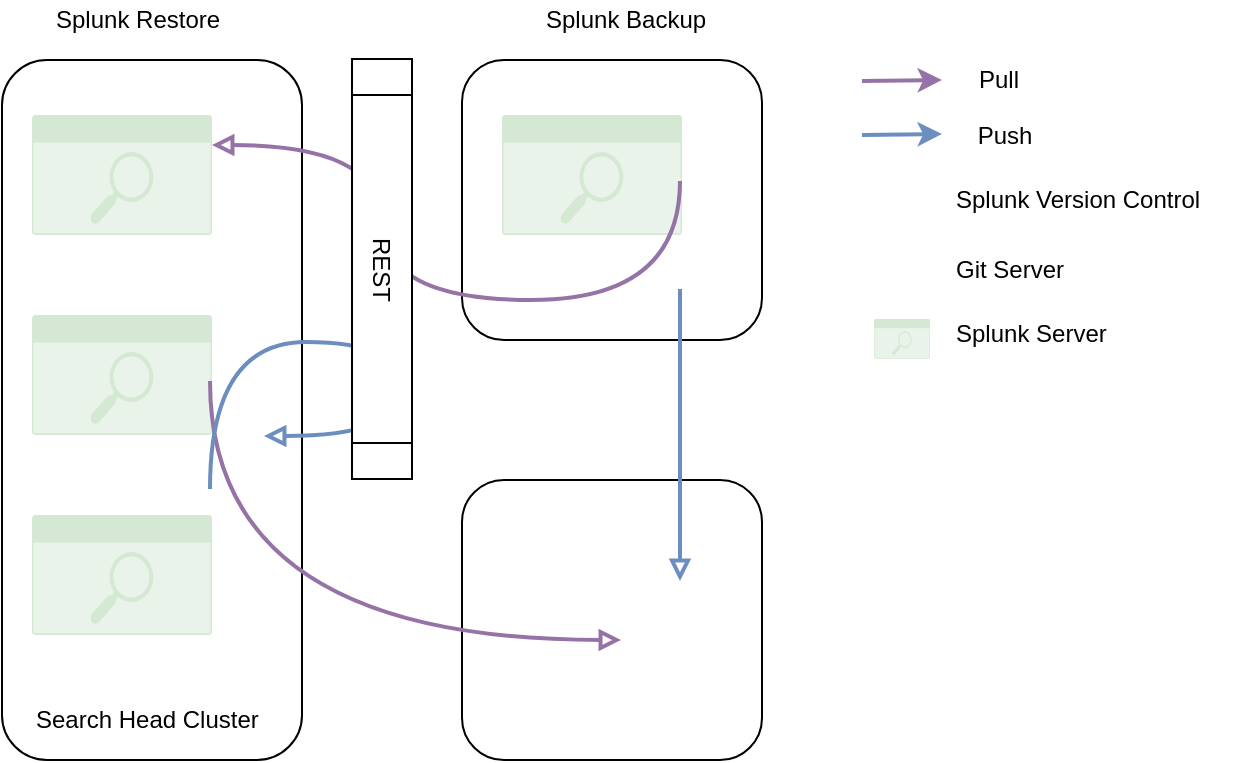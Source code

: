 <mxfile pages="5" version="11.2.5" type="github"><diagram id="9pFWiy7JgkgwOzjRokMf" name="Cluster Concept 1"><mxGraphModel dx="1325" dy="668" grid="1" gridSize="10" guides="1" tooltips="1" connect="1" arrows="1" fold="1" page="1" pageScale="1" pageWidth="827" pageHeight="1169" math="0" shadow="0"><root><mxCell id="0"/><mxCell id="1" parent="0"/><mxCell id="EfUFWfuD2lCYUTkxHzRz-34" value="" style="rounded=1;whiteSpace=wrap;html=1;" vertex="1" parent="1"><mxGeometry x="300" y="70" width="150" height="140" as="geometry"/></mxCell><mxCell id="EfUFWfuD2lCYUTkxHzRz-12" value="" style="rounded=1;whiteSpace=wrap;html=1;" vertex="1" parent="1"><mxGeometry x="70" y="70" width="150" height="350" as="geometry"/></mxCell><mxCell id="EfUFWfuD2lCYUTkxHzRz-30" value="Search Head Cluster" style="text;html=1;resizable=0;points=[];autosize=1;align=left;verticalAlign=top;spacingTop=-4;" vertex="1" parent="1"><mxGeometry x="85" y="389.5" width="130" height="20" as="geometry"/></mxCell><mxCell id="EfUFWfuD2lCYUTkxHzRz-32" value="" style="html=1;strokeColor=none;fillColor=#d5e8d4;labelPosition=center;verticalLabelPosition=middle;verticalAlign=top;align=center;fontSize=12;outlineConnect=0;spacingTop=-6;shape=mxgraph.sitemap.search;" vertex="1" parent="1"><mxGeometry x="320" y="97.5" width="90" height="60" as="geometry"/></mxCell><mxCell id="EfUFWfuD2lCYUTkxHzRz-35" value="" style="rounded=1;whiteSpace=wrap;html=1;" vertex="1" parent="1"><mxGeometry x="300" y="280" width="150" height="140" as="geometry"/></mxCell><mxCell id="EfUFWfuD2lCYUTkxHzRz-52" style="edgeStyle=orthogonalEdgeStyle;curved=1;rounded=0;orthogonalLoop=1;jettySize=auto;html=1;exitX=0.5;exitY=1;exitDx=0;exitDy=0;entryX=0.5;entryY=0;entryDx=0;entryDy=0;startArrow=none;startFill=0;endArrow=block;endFill=0;strokeColor=#6c8ebf;strokeWidth=2;fillColor=#dae8fc;" edge="1" parent="1" source="EfUFWfuD2lCYUTkxHzRz-40" target="EfUFWfuD2lCYUTkxHzRz-47"><mxGeometry relative="1" as="geometry"/></mxCell><mxCell id="EfUFWfuD2lCYUTkxHzRz-51" style="edgeStyle=orthogonalEdgeStyle;curved=1;rounded=0;orthogonalLoop=1;jettySize=auto;html=1;exitX=1;exitY=0.25;exitDx=0;exitDy=0;exitPerimeter=0;strokeWidth=2;endArrow=none;endFill=0;startArrow=block;startFill=0;entryX=0.5;entryY=0;entryDx=0;entryDy=0;strokeColor=#9673a6;fillColor=#e1d5e7;" edge="1" parent="1" source="EfUFWfuD2lCYUTkxHzRz-41" target="EfUFWfuD2lCYUTkxHzRz-40"><mxGeometry relative="1" as="geometry"><mxPoint x="396" y="185" as="targetPoint"/><Array as="points"><mxPoint x="260" y="113"/><mxPoint x="260" y="190"/><mxPoint x="409" y="190"/></Array></mxGeometry></mxCell><mxCell id="EfUFWfuD2lCYUTkxHzRz-41" value="" style="html=1;strokeColor=none;fillColor=#d5e8d4;labelPosition=center;verticalLabelPosition=middle;verticalAlign=top;align=center;fontSize=12;outlineConnect=0;spacingTop=-6;shape=mxgraph.sitemap.search;" vertex="1" parent="1"><mxGeometry x="85" y="97.5" width="90" height="60" as="geometry"/></mxCell><mxCell id="EfUFWfuD2lCYUTkxHzRz-42" value="" style="shape=image;html=1;verticalAlign=top;verticalLabelPosition=bottom;labelBackgroundColor=#ffffff;imageAspect=0;aspect=fixed;image=https://cdn3.iconfinder.com/data/icons/social-media-2169/24/social_media_social_media_logo_git-128.png;fillColor=#FF9933;gradientColor=none;" vertex="1" parent="1"><mxGeometry x="147" y="130.5" width="54" height="54" as="geometry"/></mxCell><mxCell id="EfUFWfuD2lCYUTkxHzRz-43" value="" style="html=1;strokeColor=none;fillColor=#d5e8d4;labelPosition=center;verticalLabelPosition=middle;verticalAlign=top;align=center;fontSize=12;outlineConnect=0;spacingTop=-6;shape=mxgraph.sitemap.search;" vertex="1" parent="1"><mxGeometry x="85" y="197.5" width="90" height="60" as="geometry"/></mxCell><mxCell id="EfUFWfuD2lCYUTkxHzRz-56" style="edgeStyle=orthogonalEdgeStyle;curved=1;rounded=0;orthogonalLoop=1;jettySize=auto;html=1;exitX=0.5;exitY=0;exitDx=0;exitDy=0;entryX=0;entryY=0.5;entryDx=0;entryDy=0;startArrow=none;startFill=0;endArrow=block;endFill=0;strokeColor=#9673a6;strokeWidth=2;fillColor=#e1d5e7;" edge="1" parent="1" source="EfUFWfuD2lCYUTkxHzRz-44" target="EfUFWfuD2lCYUTkxHzRz-47"><mxGeometry relative="1" as="geometry"><Array as="points"><mxPoint x="174" y="360"/></Array></mxGeometry></mxCell><mxCell id="EfUFWfuD2lCYUTkxHzRz-45" value="" style="html=1;strokeColor=none;fillColor=#d5e8d4;labelPosition=center;verticalLabelPosition=middle;verticalAlign=top;align=center;fontSize=12;outlineConnect=0;spacingTop=-6;shape=mxgraph.sitemap.search;" vertex="1" parent="1"><mxGeometry x="85" y="297.5" width="90" height="60" as="geometry"/></mxCell><mxCell id="EfUFWfuD2lCYUTkxHzRz-46" value="" style="shape=image;html=1;verticalAlign=top;verticalLabelPosition=bottom;labelBackgroundColor=#ffffff;imageAspect=0;aspect=fixed;image=https://cdn3.iconfinder.com/data/icons/social-media-2169/24/social_media_social_media_logo_git-128.png;fillColor=#FF9933;gradientColor=none;" vertex="1" parent="1"><mxGeometry x="147" y="330.5" width="54" height="54" as="geometry"/></mxCell><mxCell id="EfUFWfuD2lCYUTkxHzRz-47" value="" style="shape=image;html=1;verticalAlign=top;verticalLabelPosition=bottom;labelBackgroundColor=#ffffff;imageAspect=0;aspect=fixed;image=https://cdn0.iconfinder.com/data/icons/social-media-2104/24/social_media_social_media_logo_git-128.png;fillColor=#FF9933;gradientColor=none;" vertex="1" parent="1"><mxGeometry x="379.5" y="330.5" width="59" height="59" as="geometry"/></mxCell><mxCell id="EfUFWfuD2lCYUTkxHzRz-48" value="Splunk Backup" style="text;html=1;resizable=0;points=[];autosize=1;align=left;verticalAlign=top;spacingTop=-4;" vertex="1" parent="1"><mxGeometry x="340" y="40" width="100" height="20" as="geometry"/></mxCell><mxCell id="EfUFWfuD2lCYUTkxHzRz-40" value="" style="shape=image;html=1;verticalAlign=top;verticalLabelPosition=bottom;labelBackgroundColor=#ffffff;imageAspect=0;aspect=fixed;image=https://cdn3.iconfinder.com/data/icons/social-media-2169/24/social_media_social_media_logo_git-128.png;fillColor=#FF9933;gradientColor=none;" vertex="1" parent="1"><mxGeometry x="382" y="130.5" width="54" height="54" as="geometry"/></mxCell><mxCell id="EfUFWfuD2lCYUTkxHzRz-57" style="edgeStyle=orthogonalEdgeStyle;curved=1;rounded=0;orthogonalLoop=1;jettySize=auto;html=1;exitX=0.5;exitY=1;exitDx=0;exitDy=0;startArrow=none;startFill=0;endArrow=block;endFill=0;strokeColor=#6c8ebf;strokeWidth=2;fillColor=#dae8fc;" edge="1" parent="1" source="EfUFWfuD2lCYUTkxHzRz-44"><mxGeometry relative="1" as="geometry"><mxPoint x="201" y="258" as="targetPoint"/><Array as="points"><mxPoint x="174" y="211"/><mxPoint x="270" y="211"/><mxPoint x="270" y="258"/></Array></mxGeometry></mxCell><mxCell id="EfUFWfuD2lCYUTkxHzRz-49" value="REST" style="shape=process;whiteSpace=wrap;html=1;backgroundOutline=1;rotation=90;size=0.088;" vertex="1" parent="1"><mxGeometry x="155" y="159.5" width="210" height="30" as="geometry"/></mxCell><mxCell id="EfUFWfuD2lCYUTkxHzRz-44" value="" style="shape=image;html=1;verticalAlign=top;verticalLabelPosition=bottom;labelBackgroundColor=#ffffff;imageAspect=0;aspect=fixed;image=https://cdn3.iconfinder.com/data/icons/social-media-2169/24/social_media_social_media_logo_git-128.png;fillColor=#FF9933;gradientColor=none;" vertex="1" parent="1"><mxGeometry x="147" y="230.5" width="54" height="54" as="geometry"/></mxCell><mxCell id="EfUFWfuD2lCYUTkxHzRz-59" value="" style="endArrow=classic;html=1;strokeColor=#9673a6;strokeWidth=2;fillColor=#e1d5e7;" edge="1" parent="1"><mxGeometry width="50" height="50" relative="1" as="geometry"><mxPoint x="500" y="80.5" as="sourcePoint"/><mxPoint x="540" y="80" as="targetPoint"/></mxGeometry></mxCell><mxCell id="EfUFWfuD2lCYUTkxHzRz-61" value="Pull&lt;br&gt;" style="text;html=1;resizable=0;points=[];align=center;verticalAlign=middle;labelBackgroundColor=#ffffff;" vertex="1" connectable="0" parent="EfUFWfuD2lCYUTkxHzRz-59"><mxGeometry x="0.2" y="3" relative="1" as="geometry"><mxPoint x="44" y="3" as="offset"/></mxGeometry></mxCell><mxCell id="EfUFWfuD2lCYUTkxHzRz-60" value="" style="endArrow=classic;html=1;strokeColor=#6c8ebf;strokeWidth=2;fillColor=#dae8fc;" edge="1" parent="1"><mxGeometry width="50" height="50" relative="1" as="geometry"><mxPoint x="500" y="107.5" as="sourcePoint"/><mxPoint x="540" y="107" as="targetPoint"/></mxGeometry></mxCell><mxCell id="EfUFWfuD2lCYUTkxHzRz-62" value="Push&lt;br&gt;" style="text;html=1;resizable=0;points=[];align=center;verticalAlign=middle;labelBackgroundColor=#ffffff;" vertex="1" connectable="0" parent="EfUFWfuD2lCYUTkxHzRz-60"><mxGeometry x="-0.033" y="-4" relative="1" as="geometry"><mxPoint x="51" y="-3.5" as="offset"/></mxGeometry></mxCell><mxCell id="EfUFWfuD2lCYUTkxHzRz-64" value="Splunk Restore" style="text;html=1;resizable=0;points=[];autosize=1;align=left;verticalAlign=top;spacingTop=-4;" vertex="1" parent="1"><mxGeometry x="95" y="40" width="100" height="20" as="geometry"/></mxCell><mxCell id="EfUFWfuD2lCYUTkxHzRz-65" value="" style="shape=image;html=1;verticalAlign=top;verticalLabelPosition=bottom;labelBackgroundColor=#ffffff;imageAspect=0;aspect=fixed;image=https://cdn3.iconfinder.com/data/icons/social-media-2169/24/social_media_social_media_logo_git-128.png;fillColor=#FF9933;gradientColor=none;" vertex="1" parent="1"><mxGeometry x="505" y="130.5" width="24" height="24" as="geometry"/></mxCell><mxCell id="EfUFWfuD2lCYUTkxHzRz-66" value="" style="shape=image;html=1;verticalAlign=top;verticalLabelPosition=bottom;labelBackgroundColor=#ffffff;imageAspect=0;aspect=fixed;image=https://cdn0.iconfinder.com/data/icons/social-media-2104/24/social_media_social_media_logo_git-128.png;fillColor=#FF9933;gradientColor=none;" vertex="1" parent="1"><mxGeometry x="506" y="161.5" width="23" height="23" as="geometry"/></mxCell><mxCell id="EfUFWfuD2lCYUTkxHzRz-71" value="Splunk Version Control" style="text;html=1;resizable=0;points=[];autosize=1;align=left;verticalAlign=top;spacingTop=-4;" vertex="1" parent="1"><mxGeometry x="545" y="129.5" width="140" height="20" as="geometry"/></mxCell><mxCell id="EfUFWfuD2lCYUTkxHzRz-72" value="Git Server" style="text;html=1;resizable=0;points=[];autosize=1;align=left;verticalAlign=top;spacingTop=-4;" vertex="1" parent="1"><mxGeometry x="545" y="164.5" width="70" height="20" as="geometry"/></mxCell><mxCell id="EfUFWfuD2lCYUTkxHzRz-73" value="" style="html=1;strokeColor=none;fillColor=#d5e8d4;labelPosition=center;verticalLabelPosition=middle;verticalAlign=top;align=center;fontSize=12;outlineConnect=0;spacingTop=-6;shape=mxgraph.sitemap.search;" vertex="1" parent="1"><mxGeometry x="506" y="199.5" width="28" height="20" as="geometry"/></mxCell><mxCell id="EfUFWfuD2lCYUTkxHzRz-74" value="Splunk Server" style="text;html=1;resizable=0;points=[];autosize=1;align=left;verticalAlign=top;spacingTop=-4;" vertex="1" parent="1"><mxGeometry x="545" y="197" width="90" height="20" as="geometry"/></mxCell></root></mxGraphModel></diagram><diagram name="Cluster Concept 2" id="8fJUEA3bqpmzhE3xUFDV"><mxGraphModel dx="1325" dy="668" grid="1" gridSize="10" guides="1" tooltips="1" connect="1" arrows="1" fold="1" page="1" pageScale="1" pageWidth="827" pageHeight="1169" math="0" shadow="0"><root><mxCell id="AAjtKRr--AWoPW-gR8hR-0"/><mxCell id="AAjtKRr--AWoPW-gR8hR-1" parent="AAjtKRr--AWoPW-gR8hR-0"/><mxCell id="AAjtKRr--AWoPW-gR8hR-3" value="" style="rounded=1;whiteSpace=wrap;html=1;" vertex="1" parent="AAjtKRr--AWoPW-gR8hR-1"><mxGeometry x="70" y="70" width="150" height="350" as="geometry"/></mxCell><mxCell id="AAjtKRr--AWoPW-gR8hR-4" value="Search Head Cluster" style="text;html=1;resizable=0;points=[];autosize=1;align=left;verticalAlign=top;spacingTop=-4;" vertex="1" parent="AAjtKRr--AWoPW-gR8hR-1"><mxGeometry x="85" y="389.5" width="130" height="20" as="geometry"/></mxCell><mxCell id="AAjtKRr--AWoPW-gR8hR-6" value="" style="rounded=1;whiteSpace=wrap;html=1;" vertex="1" parent="AAjtKRr--AWoPW-gR8hR-1"><mxGeometry x="300" y="280" width="150" height="140" as="geometry"/></mxCell><mxCell id="AAjtKRr--AWoPW-gR8hR-7" style="edgeStyle=orthogonalEdgeStyle;curved=1;rounded=0;orthogonalLoop=1;jettySize=auto;html=1;exitX=1;exitY=0.5;exitDx=0;exitDy=0;entryX=0.5;entryY=0;entryDx=0;entryDy=0;startArrow=none;startFill=0;endArrow=block;endFill=0;strokeColor=#6c8ebf;strokeWidth=2;fillColor=#dae8fc;" edge="1" parent="AAjtKRr--AWoPW-gR8hR-1" source="AAjtKRr--AWoPW-gR8hR-10" target="AAjtKRr--AWoPW-gR8hR-15"><mxGeometry relative="1" as="geometry"><mxPoint x="409" y="185" as="sourcePoint"/></mxGeometry></mxCell><mxCell id="AAjtKRr--AWoPW-gR8hR-9" value="" style="html=1;strokeColor=none;fillColor=#d5e8d4;labelPosition=center;verticalLabelPosition=middle;verticalAlign=top;align=center;fontSize=12;outlineConnect=0;spacingTop=-6;shape=mxgraph.sitemap.search;" vertex="1" parent="AAjtKRr--AWoPW-gR8hR-1"><mxGeometry x="85" y="97.5" width="90" height="60" as="geometry"/></mxCell><mxCell id="AAjtKRr--AWoPW-gR8hR-10" value="" style="shape=image;html=1;verticalAlign=top;verticalLabelPosition=bottom;labelBackgroundColor=#ffffff;imageAspect=0;aspect=fixed;image=https://cdn3.iconfinder.com/data/icons/social-media-2169/24/social_media_social_media_logo_git-128.png;fillColor=#FF9933;gradientColor=none;" vertex="1" parent="AAjtKRr--AWoPW-gR8hR-1"><mxGeometry x="147" y="130.5" width="54" height="54" as="geometry"/></mxCell><mxCell id="AAjtKRr--AWoPW-gR8hR-11" value="" style="html=1;strokeColor=none;fillColor=#d5e8d4;labelPosition=center;verticalLabelPosition=middle;verticalAlign=top;align=center;fontSize=12;outlineConnect=0;spacingTop=-6;shape=mxgraph.sitemap.search;" vertex="1" parent="AAjtKRr--AWoPW-gR8hR-1"><mxGeometry x="85" y="197.5" width="90" height="60" as="geometry"/></mxCell><mxCell id="AAjtKRr--AWoPW-gR8hR-12" style="edgeStyle=orthogonalEdgeStyle;curved=1;rounded=0;orthogonalLoop=1;jettySize=auto;html=1;exitX=0.5;exitY=0;exitDx=0;exitDy=0;entryX=0;entryY=0.5;entryDx=0;entryDy=0;startArrow=none;startFill=0;endArrow=block;endFill=0;strokeColor=#9673a6;strokeWidth=2;fillColor=#e1d5e7;" edge="1" parent="AAjtKRr--AWoPW-gR8hR-1" source="AAjtKRr--AWoPW-gR8hR-20" target="AAjtKRr--AWoPW-gR8hR-15"><mxGeometry relative="1" as="geometry"><Array as="points"><mxPoint x="174" y="360"/></Array></mxGeometry></mxCell><mxCell id="AAjtKRr--AWoPW-gR8hR-13" value="" style="html=1;strokeColor=none;fillColor=#d5e8d4;labelPosition=center;verticalLabelPosition=middle;verticalAlign=top;align=center;fontSize=12;outlineConnect=0;spacingTop=-6;shape=mxgraph.sitemap.search;" vertex="1" parent="AAjtKRr--AWoPW-gR8hR-1"><mxGeometry x="85" y="297.5" width="90" height="60" as="geometry"/></mxCell><mxCell id="AAjtKRr--AWoPW-gR8hR-14" value="" style="shape=image;html=1;verticalAlign=top;verticalLabelPosition=bottom;labelBackgroundColor=#ffffff;imageAspect=0;aspect=fixed;image=https://cdn3.iconfinder.com/data/icons/social-media-2169/24/social_media_social_media_logo_git-128.png;fillColor=#FF9933;gradientColor=none;" vertex="1" parent="AAjtKRr--AWoPW-gR8hR-1"><mxGeometry x="147" y="330.5" width="54" height="54" as="geometry"/></mxCell><mxCell id="AAjtKRr--AWoPW-gR8hR-15" value="" style="shape=image;html=1;verticalAlign=top;verticalLabelPosition=bottom;labelBackgroundColor=#ffffff;imageAspect=0;aspect=fixed;image=https://cdn0.iconfinder.com/data/icons/social-media-2104/24/social_media_social_media_logo_git-128.png;fillColor=#FF9933;gradientColor=none;" vertex="1" parent="AAjtKRr--AWoPW-gR8hR-1"><mxGeometry x="379.5" y="330.5" width="59" height="59" as="geometry"/></mxCell><mxCell id="AAjtKRr--AWoPW-gR8hR-18" style="edgeStyle=orthogonalEdgeStyle;curved=1;rounded=0;orthogonalLoop=1;jettySize=auto;html=1;exitX=0.5;exitY=1;exitDx=0;exitDy=0;startArrow=none;startFill=0;endArrow=block;endFill=0;strokeColor=#6c8ebf;strokeWidth=2;fillColor=#dae8fc;" edge="1" parent="AAjtKRr--AWoPW-gR8hR-1" source="AAjtKRr--AWoPW-gR8hR-20"><mxGeometry relative="1" as="geometry"><mxPoint x="201" y="258" as="targetPoint"/><Array as="points"><mxPoint x="174" y="211"/><mxPoint x="270" y="211"/><mxPoint x="270" y="258"/></Array></mxGeometry></mxCell><mxCell id="AAjtKRr--AWoPW-gR8hR-19" value="REST" style="shape=process;whiteSpace=wrap;html=1;backgroundOutline=1;rotation=90;size=0.088;" vertex="1" parent="AAjtKRr--AWoPW-gR8hR-1"><mxGeometry x="155" y="159.5" width="210" height="30" as="geometry"/></mxCell><mxCell id="AAjtKRr--AWoPW-gR8hR-20" value="" style="shape=image;html=1;verticalAlign=top;verticalLabelPosition=bottom;labelBackgroundColor=#ffffff;imageAspect=0;aspect=fixed;image=https://cdn3.iconfinder.com/data/icons/social-media-2169/24/social_media_social_media_logo_git-128.png;fillColor=#FF9933;gradientColor=none;" vertex="1" parent="AAjtKRr--AWoPW-gR8hR-1"><mxGeometry x="147" y="230.5" width="54" height="54" as="geometry"/></mxCell><mxCell id="AAjtKRr--AWoPW-gR8hR-21" value="" style="endArrow=classic;html=1;strokeColor=#9673a6;strokeWidth=2;fillColor=#e1d5e7;" edge="1" parent="AAjtKRr--AWoPW-gR8hR-1"><mxGeometry width="50" height="50" relative="1" as="geometry"><mxPoint x="500" y="80.5" as="sourcePoint"/><mxPoint x="540" y="80" as="targetPoint"/></mxGeometry></mxCell><mxCell id="AAjtKRr--AWoPW-gR8hR-22" value="Pull&lt;br&gt;" style="text;html=1;resizable=0;points=[];align=center;verticalAlign=middle;labelBackgroundColor=#ffffff;" vertex="1" connectable="0" parent="AAjtKRr--AWoPW-gR8hR-21"><mxGeometry x="0.2" y="3" relative="1" as="geometry"><mxPoint x="44" y="3" as="offset"/></mxGeometry></mxCell><mxCell id="AAjtKRr--AWoPW-gR8hR-23" value="" style="endArrow=classic;html=1;strokeColor=#6c8ebf;strokeWidth=2;fillColor=#dae8fc;" edge="1" parent="AAjtKRr--AWoPW-gR8hR-1"><mxGeometry width="50" height="50" relative="1" as="geometry"><mxPoint x="500" y="107.5" as="sourcePoint"/><mxPoint x="540" y="107" as="targetPoint"/></mxGeometry></mxCell><mxCell id="AAjtKRr--AWoPW-gR8hR-24" value="Push&lt;br&gt;" style="text;html=1;resizable=0;points=[];align=center;verticalAlign=middle;labelBackgroundColor=#ffffff;" vertex="1" connectable="0" parent="AAjtKRr--AWoPW-gR8hR-23"><mxGeometry x="-0.033" y="-4" relative="1" as="geometry"><mxPoint x="51" y="-3.5" as="offset"/></mxGeometry></mxCell><mxCell id="AAjtKRr--AWoPW-gR8hR-25" value="Splunk Restore" style="text;html=1;resizable=0;points=[];autosize=1;align=left;verticalAlign=top;spacingTop=-4;" vertex="1" parent="AAjtKRr--AWoPW-gR8hR-1"><mxGeometry x="95" y="40" width="100" height="20" as="geometry"/></mxCell><mxCell id="AAjtKRr--AWoPW-gR8hR-26" value="" style="shape=image;html=1;verticalAlign=top;verticalLabelPosition=bottom;labelBackgroundColor=#ffffff;imageAspect=0;aspect=fixed;image=https://cdn3.iconfinder.com/data/icons/social-media-2169/24/social_media_social_media_logo_git-128.png;fillColor=#FF9933;gradientColor=none;" vertex="1" parent="AAjtKRr--AWoPW-gR8hR-1"><mxGeometry x="505" y="130.5" width="24" height="24" as="geometry"/></mxCell><mxCell id="AAjtKRr--AWoPW-gR8hR-27" value="" style="shape=image;html=1;verticalAlign=top;verticalLabelPosition=bottom;labelBackgroundColor=#ffffff;imageAspect=0;aspect=fixed;image=https://cdn0.iconfinder.com/data/icons/social-media-2104/24/social_media_social_media_logo_git-128.png;fillColor=#FF9933;gradientColor=none;" vertex="1" parent="AAjtKRr--AWoPW-gR8hR-1"><mxGeometry x="506" y="161.5" width="23" height="23" as="geometry"/></mxCell><mxCell id="AAjtKRr--AWoPW-gR8hR-28" value="Splunk Version Control" style="text;html=1;resizable=0;points=[];autosize=1;align=left;verticalAlign=top;spacingTop=-4;" vertex="1" parent="AAjtKRr--AWoPW-gR8hR-1"><mxGeometry x="545" y="129.5" width="140" height="20" as="geometry"/></mxCell><mxCell id="AAjtKRr--AWoPW-gR8hR-29" value="Git Server" style="text;html=1;resizable=0;points=[];autosize=1;align=left;verticalAlign=top;spacingTop=-4;" vertex="1" parent="AAjtKRr--AWoPW-gR8hR-1"><mxGeometry x="545" y="164.5" width="70" height="20" as="geometry"/></mxCell><mxCell id="AAjtKRr--AWoPW-gR8hR-30" value="" style="html=1;strokeColor=none;fillColor=#d5e8d4;labelPosition=center;verticalLabelPosition=middle;verticalAlign=top;align=center;fontSize=12;outlineConnect=0;spacingTop=-6;shape=mxgraph.sitemap.search;" vertex="1" parent="AAjtKRr--AWoPW-gR8hR-1"><mxGeometry x="506" y="199.5" width="28" height="20" as="geometry"/></mxCell><mxCell id="AAjtKRr--AWoPW-gR8hR-31" value="Splunk Server" style="text;html=1;resizable=0;points=[];autosize=1;align=left;verticalAlign=top;spacingTop=-4;" vertex="1" parent="AAjtKRr--AWoPW-gR8hR-1"><mxGeometry x="545" y="197" width="90" height="20" as="geometry"/></mxCell></root></mxGraphModel></diagram><diagram name="Single " id="vzLl_jqibbFbCu1mQ4x5"><mxGraphModel dx="1325" dy="668" grid="1" gridSize="10" guides="1" tooltips="1" connect="1" arrows="1" fold="1" page="1" pageScale="1" pageWidth="827" pageHeight="1169" math="0" shadow="0"><root><mxCell id="caC7jLSUKdoJLekgM_JJ-0"/><mxCell id="caC7jLSUKdoJLekgM_JJ-1" parent="caC7jLSUKdoJLekgM_JJ-0"/><mxCell id="caC7jLSUKdoJLekgM_JJ-2" value="" style="rounded=1;whiteSpace=wrap;html=1;" vertex="1" parent="caC7jLSUKdoJLekgM_JJ-1"><mxGeometry x="95" y="70" width="150" height="140" as="geometry"/></mxCell><mxCell id="caC7jLSUKdoJLekgM_JJ-5" value="" style="html=1;strokeColor=none;fillColor=#d5e8d4;labelPosition=center;verticalLabelPosition=middle;verticalAlign=top;align=center;fontSize=12;outlineConnect=0;spacingTop=-6;shape=mxgraph.sitemap.search;" vertex="1" parent="caC7jLSUKdoJLekgM_JJ-1"><mxGeometry x="115" y="97.5" width="90" height="60" as="geometry"/></mxCell><mxCell id="caC7jLSUKdoJLekgM_JJ-6" value="" style="rounded=1;whiteSpace=wrap;html=1;" vertex="1" parent="caC7jLSUKdoJLekgM_JJ-1"><mxGeometry x="95" y="280" width="150" height="140" as="geometry"/></mxCell><mxCell id="caC7jLSUKdoJLekgM_JJ-7" style="edgeStyle=orthogonalEdgeStyle;curved=1;rounded=0;orthogonalLoop=1;jettySize=auto;html=1;exitX=0.5;exitY=1;exitDx=0;exitDy=0;entryX=0.5;entryY=0;entryDx=0;entryDy=0;startArrow=none;startFill=0;endArrow=block;endFill=0;strokeColor=#6c8ebf;strokeWidth=2;fillColor=#dae8fc;shadow=0;" edge="1" parent="caC7jLSUKdoJLekgM_JJ-1" source="caC7jLSUKdoJLekgM_JJ-17" target="caC7jLSUKdoJLekgM_JJ-15"><mxGeometry relative="1" as="geometry"/></mxCell><mxCell id="caC7jLSUKdoJLekgM_JJ-8" style="edgeStyle=orthogonalEdgeStyle;curved=1;rounded=0;orthogonalLoop=1;jettySize=auto;html=1;exitX=0;exitY=0.25;exitDx=0;exitDy=0;exitPerimeter=0;strokeWidth=2;endArrow=none;endFill=0;startArrow=block;startFill=0;entryX=0.5;entryY=0;entryDx=0;entryDy=0;strokeColor=#9673a6;fillColor=#e1d5e7;" edge="1" parent="caC7jLSUKdoJLekgM_JJ-1" source="caC7jLSUKdoJLekgM_JJ-5" target="caC7jLSUKdoJLekgM_JJ-17"><mxGeometry relative="1" as="geometry"><mxPoint x="-30" y="113" as="sourcePoint"/><mxPoint x="191" y="185" as="targetPoint"/><Array as="points"><mxPoint x="55" y="113"/><mxPoint x="55" y="190"/><mxPoint x="204" y="190"/></Array></mxGeometry></mxCell><mxCell id="caC7jLSUKdoJLekgM_JJ-15" value="" style="shape=image;html=1;verticalAlign=top;verticalLabelPosition=bottom;labelBackgroundColor=#ffffff;imageAspect=0;aspect=fixed;image=https://cdn0.iconfinder.com/data/icons/social-media-2104/24/social_media_social_media_logo_git-128.png;fillColor=#FF9933;gradientColor=none;" vertex="1" parent="caC7jLSUKdoJLekgM_JJ-1"><mxGeometry x="174.5" y="330.5" width="59" height="59" as="geometry"/></mxCell><mxCell id="caC7jLSUKdoJLekgM_JJ-16" value="Splunk Search Head" style="text;html=1;resizable=0;points=[];autosize=1;align=left;verticalAlign=top;spacingTop=-4;" vertex="1" parent="caC7jLSUKdoJLekgM_JJ-1"><mxGeometry x="115" y="40" width="130" height="20" as="geometry"/></mxCell><mxCell id="caC7jLSUKdoJLekgM_JJ-21" value="" style="endArrow=classic;html=1;strokeColor=#9673a6;strokeWidth=2;fillColor=#e1d5e7;" edge="1" parent="caC7jLSUKdoJLekgM_JJ-1"><mxGeometry width="50" height="50" relative="1" as="geometry"><mxPoint x="295" y="80.5" as="sourcePoint"/><mxPoint x="335" y="80" as="targetPoint"/></mxGeometry></mxCell><mxCell id="caC7jLSUKdoJLekgM_JJ-22" value="Pull&lt;br&gt;" style="text;html=1;resizable=0;points=[];align=center;verticalAlign=middle;labelBackgroundColor=#ffffff;" vertex="1" connectable="0" parent="caC7jLSUKdoJLekgM_JJ-21"><mxGeometry x="0.2" y="3" relative="1" as="geometry"><mxPoint x="44" y="3" as="offset"/></mxGeometry></mxCell><mxCell id="caC7jLSUKdoJLekgM_JJ-23" value="" style="endArrow=classic;html=1;strokeColor=#6c8ebf;strokeWidth=2;fillColor=#dae8fc;" edge="1" parent="caC7jLSUKdoJLekgM_JJ-1"><mxGeometry width="50" height="50" relative="1" as="geometry"><mxPoint x="295" y="107.5" as="sourcePoint"/><mxPoint x="335" y="107" as="targetPoint"/></mxGeometry></mxCell><mxCell id="caC7jLSUKdoJLekgM_JJ-24" value="Push&lt;br&gt;" style="text;html=1;resizable=0;points=[];align=center;verticalAlign=middle;labelBackgroundColor=#ffffff;" vertex="1" connectable="0" parent="caC7jLSUKdoJLekgM_JJ-23"><mxGeometry x="-0.033" y="-4" relative="1" as="geometry"><mxPoint x="51" y="-3.5" as="offset"/></mxGeometry></mxCell><mxCell id="caC7jLSUKdoJLekgM_JJ-26" value="" style="shape=image;html=1;verticalAlign=top;verticalLabelPosition=bottom;labelBackgroundColor=#ffffff;imageAspect=0;aspect=fixed;image=https://cdn3.iconfinder.com/data/icons/social-media-2169/24/social_media_social_media_logo_git-128.png;fillColor=#FF9933;gradientColor=none;" vertex="1" parent="caC7jLSUKdoJLekgM_JJ-1"><mxGeometry x="300" y="130.5" width="24" height="24" as="geometry"/></mxCell><mxCell id="caC7jLSUKdoJLekgM_JJ-27" value="" style="shape=image;html=1;verticalAlign=top;verticalLabelPosition=bottom;labelBackgroundColor=#ffffff;imageAspect=0;aspect=fixed;image=https://cdn0.iconfinder.com/data/icons/social-media-2104/24/social_media_social_media_logo_git-128.png;fillColor=#FF9933;gradientColor=none;" vertex="1" parent="caC7jLSUKdoJLekgM_JJ-1"><mxGeometry x="301" y="161.5" width="23" height="23" as="geometry"/></mxCell><mxCell id="caC7jLSUKdoJLekgM_JJ-28" value="Splunk Version Control" style="text;html=1;resizable=0;points=[];autosize=1;align=left;verticalAlign=top;spacingTop=-4;" vertex="1" parent="caC7jLSUKdoJLekgM_JJ-1"><mxGeometry x="340" y="129.5" width="140" height="20" as="geometry"/></mxCell><mxCell id="caC7jLSUKdoJLekgM_JJ-29" value="Git Server" style="text;html=1;resizable=0;points=[];autosize=1;align=left;verticalAlign=top;spacingTop=-4;" vertex="1" parent="caC7jLSUKdoJLekgM_JJ-1"><mxGeometry x="340" y="164.5" width="70" height="20" as="geometry"/></mxCell><mxCell id="caC7jLSUKdoJLekgM_JJ-30" value="" style="html=1;strokeColor=none;fillColor=#d5e8d4;labelPosition=center;verticalLabelPosition=middle;verticalAlign=top;align=center;fontSize=12;outlineConnect=0;spacingTop=-6;shape=mxgraph.sitemap.search;" vertex="1" parent="caC7jLSUKdoJLekgM_JJ-1"><mxGeometry x="301" y="199.5" width="28" height="20" as="geometry"/></mxCell><mxCell id="caC7jLSUKdoJLekgM_JJ-31" value="Splunk Server" style="text;html=1;resizable=0;points=[];autosize=1;align=left;verticalAlign=top;spacingTop=-4;" vertex="1" parent="caC7jLSUKdoJLekgM_JJ-1"><mxGeometry x="340" y="197" width="90" height="20" as="geometry"/></mxCell><mxCell id="caC7jLSUKdoJLekgM_JJ-32" style="edgeStyle=orthogonalEdgeStyle;curved=1;rounded=0;orthogonalLoop=1;jettySize=auto;html=1;exitX=0.5;exitY=0;exitDx=0;exitDy=0;entryX=0;entryY=0.75;entryDx=0;entryDy=0;startArrow=none;startFill=0;endArrow=block;endFill=0;strokeColor=#6c8ebf;strokeWidth=2;fillColor=#dae8fc;entryPerimeter=0;" edge="1" parent="caC7jLSUKdoJLekgM_JJ-1" source="caC7jLSUKdoJLekgM_JJ-17" target="caC7jLSUKdoJLekgM_JJ-5"><mxGeometry relative="1" as="geometry"><mxPoint x="134.5" y="129.5" as="sourcePoint"/><mxPoint x="134.5" y="275.5" as="targetPoint"/><Array as="points"><mxPoint x="204" y="220"/><mxPoint x="55" y="220"/><mxPoint x="55" y="143"/></Array></mxGeometry></mxCell><mxCell id="caC7jLSUKdoJLekgM_JJ-19" value="REST" style="shape=process;whiteSpace=wrap;html=1;backgroundOutline=1;rotation=90;size=0.088;" vertex="1" parent="caC7jLSUKdoJLekgM_JJ-1"><mxGeometry x="-50" y="159.5" width="210" height="30" as="geometry"/></mxCell><mxCell id="caC7jLSUKdoJLekgM_JJ-34" style="edgeStyle=orthogonalEdgeStyle;curved=1;rounded=0;orthogonalLoop=1;jettySize=auto;html=1;entryX=0.5;entryY=0;entryDx=0;entryDy=0;startArrow=none;startFill=0;endArrow=block;endFill=0;strokeColor=#9673a6;strokeWidth=2;fillColor=#e1d5e7;shadow=0;" edge="1" parent="caC7jLSUKdoJLekgM_JJ-1"><mxGeometry relative="1" as="geometry"><mxPoint x="208" y="180" as="sourcePoint"/><mxPoint x="208" y="335.5" as="targetPoint"/></mxGeometry></mxCell><mxCell id="caC7jLSUKdoJLekgM_JJ-17" value="" style="shape=image;html=1;verticalAlign=top;verticalLabelPosition=bottom;labelBackgroundColor=#ffffff;imageAspect=0;aspect=fixed;image=https://cdn3.iconfinder.com/data/icons/social-media-2169/24/social_media_social_media_logo_git-128.png;fillColor=#FF9933;gradientColor=none;" vertex="1" parent="caC7jLSUKdoJLekgM_JJ-1"><mxGeometry x="177" y="130.5" width="54" height="54" as="geometry"/></mxCell></root></mxGraphModel></diagram><diagram id="8On15PEnzd0nbWdGHyIu" name="Theoretical Single"><mxGraphModel dx="1325" dy="668" grid="1" gridSize="10" guides="1" tooltips="1" connect="1" arrows="1" fold="1" page="1" pageScale="1" pageWidth="827" pageHeight="1169" math="0" shadow="0"><root><mxCell id="cUt8qjkb0-Y9Cmlsbzsz-0"/><mxCell id="cUt8qjkb0-Y9Cmlsbzsz-1" parent="cUt8qjkb0-Y9Cmlsbzsz-0"/><mxCell id="i5bNbCCndFi6mC2IqVMd-0" value="" style="rounded=1;whiteSpace=wrap;html=1;" vertex="1" parent="cUt8qjkb0-Y9Cmlsbzsz-1"><mxGeometry x="95" y="70" width="289" height="270" as="geometry"/></mxCell><mxCell id="i5bNbCCndFi6mC2IqVMd-1" value="" style="html=1;strokeColor=none;fillColor=#d5e8d4;labelPosition=center;verticalLabelPosition=middle;verticalAlign=top;align=center;fontSize=12;outlineConnect=0;spacingTop=-6;shape=mxgraph.sitemap.search;" vertex="1" parent="cUt8qjkb0-Y9Cmlsbzsz-1"><mxGeometry x="115" y="97.5" width="90" height="60" as="geometry"/></mxCell><mxCell id="i5bNbCCndFi6mC2IqVMd-2" value="" style="rounded=1;whiteSpace=wrap;html=1;" vertex="1" parent="cUt8qjkb0-Y9Cmlsbzsz-1"><mxGeometry x="245" y="214" width="114" height="107" as="geometry"/></mxCell><mxCell id="i5bNbCCndFi6mC2IqVMd-3" style="edgeStyle=orthogonalEdgeStyle;curved=1;rounded=0;orthogonalLoop=1;jettySize=auto;html=1;exitX=0.5;exitY=1;exitDx=0;exitDy=0;entryX=0.5;entryY=0;entryDx=0;entryDy=0;startArrow=none;startFill=0;endArrow=block;endFill=0;strokeColor=#6c8ebf;strokeWidth=2;fillColor=#dae8fc;shadow=0;" edge="1" parent="cUt8qjkb0-Y9Cmlsbzsz-1" source="i5bNbCCndFi6mC2IqVMd-20" target="i5bNbCCndFi6mC2IqVMd-5"><mxGeometry relative="1" as="geometry"/></mxCell><mxCell id="i5bNbCCndFi6mC2IqVMd-4" style="edgeStyle=orthogonalEdgeStyle;curved=1;rounded=0;orthogonalLoop=1;jettySize=auto;html=1;exitX=0;exitY=0.25;exitDx=0;exitDy=0;exitPerimeter=0;strokeWidth=2;endArrow=none;endFill=0;startArrow=block;startFill=0;entryX=0.5;entryY=0;entryDx=0;entryDy=0;strokeColor=#9673a6;fillColor=#e1d5e7;" edge="1" parent="cUt8qjkb0-Y9Cmlsbzsz-1" source="i5bNbCCndFi6mC2IqVMd-1" target="i5bNbCCndFi6mC2IqVMd-20"><mxGeometry relative="1" as="geometry"><mxPoint x="-30" y="113" as="sourcePoint"/><mxPoint x="191" y="185" as="targetPoint"/><Array as="points"><mxPoint x="55" y="113"/><mxPoint x="55" y="190"/><mxPoint x="204" y="190"/></Array></mxGeometry></mxCell><mxCell id="i5bNbCCndFi6mC2IqVMd-5" value="" style="shape=image;html=1;verticalAlign=top;verticalLabelPosition=bottom;labelBackgroundColor=#ffffff;imageAspect=0;aspect=fixed;image=https://cdn0.iconfinder.com/data/icons/social-media-2104/24/social_media_social_media_logo_git-128.png;fillColor=#FF9933;gradientColor=none;" vertex="1" parent="cUt8qjkb0-Y9Cmlsbzsz-1"><mxGeometry x="299.5" y="264.5" width="59" height="59" as="geometry"/></mxCell><mxCell id="i5bNbCCndFi6mC2IqVMd-6" value="Splunk Search Head" style="text;html=1;resizable=0;points=[];autosize=1;align=left;verticalAlign=top;spacingTop=-4;" vertex="1" parent="cUt8qjkb0-Y9Cmlsbzsz-1"><mxGeometry x="115" y="40" width="130" height="20" as="geometry"/></mxCell><mxCell id="i5bNbCCndFi6mC2IqVMd-7" value="" style="endArrow=classic;html=1;strokeColor=#9673a6;strokeWidth=2;fillColor=#e1d5e7;" edge="1" parent="cUt8qjkb0-Y9Cmlsbzsz-1"><mxGeometry width="50" height="50" relative="1" as="geometry"><mxPoint x="415" y="83" as="sourcePoint"/><mxPoint x="455" y="82.5" as="targetPoint"/></mxGeometry></mxCell><mxCell id="i5bNbCCndFi6mC2IqVMd-8" value="Pull&lt;br&gt;" style="text;html=1;resizable=0;points=[];align=center;verticalAlign=middle;labelBackgroundColor=#ffffff;" vertex="1" connectable="0" parent="i5bNbCCndFi6mC2IqVMd-7"><mxGeometry x="0.2" y="3" relative="1" as="geometry"><mxPoint x="44" y="3" as="offset"/></mxGeometry></mxCell><mxCell id="i5bNbCCndFi6mC2IqVMd-9" value="" style="endArrow=classic;html=1;strokeColor=#6c8ebf;strokeWidth=2;fillColor=#dae8fc;" edge="1" parent="cUt8qjkb0-Y9Cmlsbzsz-1"><mxGeometry width="50" height="50" relative="1" as="geometry"><mxPoint x="415" y="110" as="sourcePoint"/><mxPoint x="455" y="109.5" as="targetPoint"/></mxGeometry></mxCell><mxCell id="i5bNbCCndFi6mC2IqVMd-10" value="Push&lt;br&gt;" style="text;html=1;resizable=0;points=[];align=center;verticalAlign=middle;labelBackgroundColor=#ffffff;" vertex="1" connectable="0" parent="i5bNbCCndFi6mC2IqVMd-9"><mxGeometry x="-0.033" y="-4" relative="1" as="geometry"><mxPoint x="51" y="-3.5" as="offset"/></mxGeometry></mxCell><mxCell id="i5bNbCCndFi6mC2IqVMd-11" value="" style="shape=image;html=1;verticalAlign=top;verticalLabelPosition=bottom;labelBackgroundColor=#ffffff;imageAspect=0;aspect=fixed;image=https://cdn3.iconfinder.com/data/icons/social-media-2169/24/social_media_social_media_logo_git-128.png;fillColor=#FF9933;gradientColor=none;" vertex="1" parent="cUt8qjkb0-Y9Cmlsbzsz-1"><mxGeometry x="420" y="133" width="24" height="24" as="geometry"/></mxCell><mxCell id="i5bNbCCndFi6mC2IqVMd-12" value="" style="shape=image;html=1;verticalAlign=top;verticalLabelPosition=bottom;labelBackgroundColor=#ffffff;imageAspect=0;aspect=fixed;image=https://cdn0.iconfinder.com/data/icons/social-media-2104/24/social_media_social_media_logo_git-128.png;fillColor=#FF9933;gradientColor=none;" vertex="1" parent="cUt8qjkb0-Y9Cmlsbzsz-1"><mxGeometry x="421" y="164" width="23" height="23" as="geometry"/></mxCell><mxCell id="i5bNbCCndFi6mC2IqVMd-13" value="Splunk Version Control" style="text;html=1;resizable=0;points=[];autosize=1;align=left;verticalAlign=top;spacingTop=-4;" vertex="1" parent="cUt8qjkb0-Y9Cmlsbzsz-1"><mxGeometry x="460" y="132" width="140" height="20" as="geometry"/></mxCell><mxCell id="i5bNbCCndFi6mC2IqVMd-14" value="Git Server" style="text;html=1;resizable=0;points=[];autosize=1;align=left;verticalAlign=top;spacingTop=-4;" vertex="1" parent="cUt8qjkb0-Y9Cmlsbzsz-1"><mxGeometry x="460" y="167" width="70" height="20" as="geometry"/></mxCell><mxCell id="i5bNbCCndFi6mC2IqVMd-15" value="" style="html=1;strokeColor=none;fillColor=#d5e8d4;labelPosition=center;verticalLabelPosition=middle;verticalAlign=top;align=center;fontSize=12;outlineConnect=0;spacingTop=-6;shape=mxgraph.sitemap.search;" vertex="1" parent="cUt8qjkb0-Y9Cmlsbzsz-1"><mxGeometry x="421" y="202" width="28" height="20" as="geometry"/></mxCell><mxCell id="i5bNbCCndFi6mC2IqVMd-16" value="Splunk Server" style="text;html=1;resizable=0;points=[];autosize=1;align=left;verticalAlign=top;spacingTop=-4;" vertex="1" parent="cUt8qjkb0-Y9Cmlsbzsz-1"><mxGeometry x="460" y="199.5" width="90" height="20" as="geometry"/></mxCell><mxCell id="i5bNbCCndFi6mC2IqVMd-17" style="edgeStyle=orthogonalEdgeStyle;curved=1;rounded=0;orthogonalLoop=1;jettySize=auto;html=1;exitX=0.5;exitY=0;exitDx=0;exitDy=0;entryX=0;entryY=0.75;entryDx=0;entryDy=0;startArrow=none;startFill=0;endArrow=block;endFill=0;strokeColor=#6c8ebf;strokeWidth=2;fillColor=#dae8fc;entryPerimeter=0;" edge="1" parent="cUt8qjkb0-Y9Cmlsbzsz-1" source="i5bNbCCndFi6mC2IqVMd-20" target="i5bNbCCndFi6mC2IqVMd-1"><mxGeometry relative="1" as="geometry"><mxPoint x="134.5" y="129.5" as="sourcePoint"/><mxPoint x="134.5" y="275.5" as="targetPoint"/><Array as="points"><mxPoint x="204" y="220"/><mxPoint x="55" y="220"/><mxPoint x="55" y="143"/></Array></mxGeometry></mxCell><mxCell id="i5bNbCCndFi6mC2IqVMd-18" value="REST" style="shape=process;whiteSpace=wrap;html=1;backgroundOutline=1;rotation=90;size=0.088;" vertex="1" parent="cUt8qjkb0-Y9Cmlsbzsz-1"><mxGeometry x="-50" y="159.5" width="210" height="30" as="geometry"/></mxCell><mxCell id="i5bNbCCndFi6mC2IqVMd-19" style="edgeStyle=orthogonalEdgeStyle;curved=1;rounded=0;orthogonalLoop=1;jettySize=auto;html=1;entryX=0.5;entryY=0;entryDx=0;entryDy=0;startArrow=none;startFill=0;endArrow=block;endFill=0;strokeColor=#9673a6;strokeWidth=2;fillColor=#e1d5e7;shadow=0;" edge="1" parent="cUt8qjkb0-Y9Cmlsbzsz-1" target="i5bNbCCndFi6mC2IqVMd-5"><mxGeometry relative="1" as="geometry"><mxPoint x="208" y="180" as="sourcePoint"/><mxPoint x="208" y="335.5" as="targetPoint"/><Array as="points"><mxPoint x="208" y="210"/><mxPoint x="329" y="210"/></Array></mxGeometry></mxCell><mxCell id="i5bNbCCndFi6mC2IqVMd-20" value="" style="shape=image;html=1;verticalAlign=top;verticalLabelPosition=bottom;labelBackgroundColor=#ffffff;imageAspect=0;aspect=fixed;image=https://cdn3.iconfinder.com/data/icons/social-media-2169/24/social_media_social_media_logo_git-128.png;fillColor=#FF9933;gradientColor=none;" vertex="1" parent="cUt8qjkb0-Y9Cmlsbzsz-1"><mxGeometry x="177" y="130.5" width="54" height="54" as="geometry"/></mxCell><mxCell id="i5bNbCCndFi6mC2IqVMd-21" value="" style="aspect=fixed;html=1;perimeter=none;align=center;shadow=0;dashed=0;image;fontSize=12;image=img/lib/mscae/Docker.svg;fillColor=#FF9933;gradientColor=none;" vertex="1" parent="cUt8qjkb0-Y9Cmlsbzsz-1"><mxGeometry x="255" y="238" width="50" height="41" as="geometry"/></mxCell></root></mxGraphModel></diagram><diagram id="uF0i2dcdLOayMGxW_hy_" name="Theoretical Cluster 1"><mxGraphModel dx="1325" dy="668" grid="1" gridSize="10" guides="1" tooltips="1" connect="1" arrows="1" fold="1" page="1" pageScale="1" pageWidth="827" pageHeight="1169" math="0" shadow="0"><root><mxCell id="uBCwi3qsah3MQcDKpn-a-0"/><mxCell id="uBCwi3qsah3MQcDKpn-a-1" parent="uBCwi3qsah3MQcDKpn-a-0"/><mxCell id="fPyoejakyqVL3zshAR_I-1" value="" style="rounded=1;whiteSpace=wrap;html=1;" vertex="1" parent="uBCwi3qsah3MQcDKpn-a-1"><mxGeometry x="70" y="70" width="150" height="350" as="geometry"/></mxCell><mxCell id="fPyoejakyqVL3zshAR_I-2" value="Search Head Cluster" style="text;html=1;resizable=0;points=[];autosize=1;align=left;verticalAlign=top;spacingTop=-4;" vertex="1" parent="uBCwi3qsah3MQcDKpn-a-1"><mxGeometry x="85" y="389.5" width="130" height="20" as="geometry"/></mxCell><mxCell id="fPyoejakyqVL3zshAR_I-7" value="" style="html=1;strokeColor=none;fillColor=#d5e8d4;labelPosition=center;verticalLabelPosition=middle;verticalAlign=top;align=center;fontSize=12;outlineConnect=0;spacingTop=-6;shape=mxgraph.sitemap.search;" vertex="1" parent="uBCwi3qsah3MQcDKpn-a-1"><mxGeometry x="85" y="97.5" width="90" height="60" as="geometry"/></mxCell><mxCell id="fPyoejakyqVL3zshAR_I-8" value="" style="shape=image;html=1;verticalAlign=top;verticalLabelPosition=bottom;labelBackgroundColor=#ffffff;imageAspect=0;aspect=fixed;image=https://cdn3.iconfinder.com/data/icons/social-media-2169/24/social_media_social_media_logo_git-128.png;fillColor=#FF9933;gradientColor=none;" vertex="1" parent="uBCwi3qsah3MQcDKpn-a-1"><mxGeometry x="147" y="130.5" width="54" height="54" as="geometry"/></mxCell><mxCell id="fPyoejakyqVL3zshAR_I-9" value="" style="html=1;strokeColor=none;fillColor=#d5e8d4;labelPosition=center;verticalLabelPosition=middle;verticalAlign=top;align=center;fontSize=12;outlineConnect=0;spacingTop=-6;shape=mxgraph.sitemap.search;" vertex="1" parent="uBCwi3qsah3MQcDKpn-a-1"><mxGeometry x="85" y="197.5" width="90" height="60" as="geometry"/></mxCell><mxCell id="fPyoejakyqVL3zshAR_I-11" value="" style="html=1;strokeColor=none;fillColor=#d5e8d4;labelPosition=center;verticalLabelPosition=middle;verticalAlign=top;align=center;fontSize=12;outlineConnect=0;spacingTop=-6;shape=mxgraph.sitemap.search;" vertex="1" parent="uBCwi3qsah3MQcDKpn-a-1"><mxGeometry x="85" y="297.5" width="90" height="60" as="geometry"/></mxCell><mxCell id="fPyoejakyqVL3zshAR_I-12" value="" style="shape=image;html=1;verticalAlign=top;verticalLabelPosition=bottom;labelBackgroundColor=#ffffff;imageAspect=0;aspect=fixed;image=https://cdn3.iconfinder.com/data/icons/social-media-2169/24/social_media_social_media_logo_git-128.png;fillColor=#FF9933;gradientColor=none;" vertex="1" parent="uBCwi3qsah3MQcDKpn-a-1"><mxGeometry x="147" y="330.5" width="54" height="54" as="geometry"/></mxCell><mxCell id="fPyoejakyqVL3zshAR_I-16" style="edgeStyle=orthogonalEdgeStyle;curved=1;rounded=0;orthogonalLoop=1;jettySize=auto;html=1;exitX=0.5;exitY=1;exitDx=0;exitDy=0;startArrow=none;startFill=0;endArrow=block;endFill=0;strokeColor=#6c8ebf;strokeWidth=2;fillColor=#dae8fc;" edge="1" parent="uBCwi3qsah3MQcDKpn-a-1" source="fPyoejakyqVL3zshAR_I-18"><mxGeometry relative="1" as="geometry"><mxPoint x="201" y="258" as="targetPoint"/><Array as="points"><mxPoint x="174" y="211"/><mxPoint x="270" y="211"/><mxPoint x="270" y="258"/></Array></mxGeometry></mxCell><mxCell id="fPyoejakyqVL3zshAR_I-19" value="" style="endArrow=classic;html=1;strokeColor=#9673a6;strokeWidth=2;fillColor=#e1d5e7;" edge="1" parent="uBCwi3qsah3MQcDKpn-a-1"><mxGeometry width="50" height="50" relative="1" as="geometry"><mxPoint x="790" y="80.5" as="sourcePoint"/><mxPoint x="830" y="80" as="targetPoint"/></mxGeometry></mxCell><mxCell id="fPyoejakyqVL3zshAR_I-20" value="Pull&lt;br&gt;" style="text;html=1;resizable=0;points=[];align=center;verticalAlign=middle;labelBackgroundColor=#ffffff;" vertex="1" connectable="0" parent="fPyoejakyqVL3zshAR_I-19"><mxGeometry x="0.2" y="3" relative="1" as="geometry"><mxPoint x="44" y="3" as="offset"/></mxGeometry></mxCell><mxCell id="fPyoejakyqVL3zshAR_I-21" value="" style="endArrow=classic;html=1;strokeColor=#6c8ebf;strokeWidth=2;fillColor=#dae8fc;" edge="1" parent="uBCwi3qsah3MQcDKpn-a-1"><mxGeometry width="50" height="50" relative="1" as="geometry"><mxPoint x="790" y="107.5" as="sourcePoint"/><mxPoint x="830" y="107" as="targetPoint"/></mxGeometry></mxCell><mxCell id="fPyoejakyqVL3zshAR_I-22" value="Push&lt;br&gt;" style="text;html=1;resizable=0;points=[];align=center;verticalAlign=middle;labelBackgroundColor=#ffffff;" vertex="1" connectable="0" parent="fPyoejakyqVL3zshAR_I-21"><mxGeometry x="-0.033" y="-4" relative="1" as="geometry"><mxPoint x="51" y="-3.5" as="offset"/></mxGeometry></mxCell><mxCell id="fPyoejakyqVL3zshAR_I-23" value="Splunk Restore" style="text;html=1;resizable=0;points=[];autosize=1;align=left;verticalAlign=top;spacingTop=-4;" vertex="1" parent="uBCwi3qsah3MQcDKpn-a-1"><mxGeometry x="95" y="40" width="100" height="20" as="geometry"/></mxCell><mxCell id="fPyoejakyqVL3zshAR_I-24" value="" style="shape=image;html=1;verticalAlign=top;verticalLabelPosition=bottom;labelBackgroundColor=#ffffff;imageAspect=0;aspect=fixed;image=https://cdn3.iconfinder.com/data/icons/social-media-2169/24/social_media_social_media_logo_git-128.png;fillColor=#FF9933;gradientColor=none;" vertex="1" parent="uBCwi3qsah3MQcDKpn-a-1"><mxGeometry x="795" y="130.5" width="24" height="24" as="geometry"/></mxCell><mxCell id="fPyoejakyqVL3zshAR_I-25" value="" style="shape=image;html=1;verticalAlign=top;verticalLabelPosition=bottom;labelBackgroundColor=#ffffff;imageAspect=0;aspect=fixed;image=https://cdn0.iconfinder.com/data/icons/social-media-2104/24/social_media_social_media_logo_git-128.png;fillColor=#FF9933;gradientColor=none;" vertex="1" parent="uBCwi3qsah3MQcDKpn-a-1"><mxGeometry x="796" y="161.5" width="23" height="23" as="geometry"/></mxCell><mxCell id="fPyoejakyqVL3zshAR_I-26" value="Splunk Version Control" style="text;html=1;resizable=0;points=[];autosize=1;align=left;verticalAlign=top;spacingTop=-4;" vertex="1" parent="uBCwi3qsah3MQcDKpn-a-1"><mxGeometry x="835" y="129.5" width="140" height="20" as="geometry"/></mxCell><mxCell id="fPyoejakyqVL3zshAR_I-27" value="Git Server" style="text;html=1;resizable=0;points=[];autosize=1;align=left;verticalAlign=top;spacingTop=-4;" vertex="1" parent="uBCwi3qsah3MQcDKpn-a-1"><mxGeometry x="835" y="164.5" width="70" height="20" as="geometry"/></mxCell><mxCell id="fPyoejakyqVL3zshAR_I-28" value="" style="html=1;strokeColor=none;fillColor=#d5e8d4;labelPosition=center;verticalLabelPosition=middle;verticalAlign=top;align=center;fontSize=12;outlineConnect=0;spacingTop=-6;shape=mxgraph.sitemap.search;" vertex="1" parent="uBCwi3qsah3MQcDKpn-a-1"><mxGeometry x="796" y="199.5" width="28" height="20" as="geometry"/></mxCell><mxCell id="fPyoejakyqVL3zshAR_I-29" value="Splunk Server" style="text;html=1;resizable=0;points=[];autosize=1;align=left;verticalAlign=top;spacingTop=-4;" vertex="1" parent="uBCwi3qsah3MQcDKpn-a-1"><mxGeometry x="835" y="197" width="90" height="20" as="geometry"/></mxCell><mxCell id="5dnpgW4-P8w6AGVd6dUl-0" value="" style="rounded=1;whiteSpace=wrap;html=1;" vertex="1" parent="uBCwi3qsah3MQcDKpn-a-1"><mxGeometry x="310" y="71.5" width="289" height="270" as="geometry"/></mxCell><mxCell id="5dnpgW4-P8w6AGVd6dUl-1" value="" style="html=1;strokeColor=none;fillColor=#d5e8d4;labelPosition=center;verticalLabelPosition=middle;verticalAlign=top;align=center;fontSize=12;outlineConnect=0;spacingTop=-6;shape=mxgraph.sitemap.search;" vertex="1" parent="uBCwi3qsah3MQcDKpn-a-1"><mxGeometry x="330" y="99" width="90" height="60" as="geometry"/></mxCell><mxCell id="5dnpgW4-P8w6AGVd6dUl-2" value="" style="rounded=1;whiteSpace=wrap;html=1;" vertex="1" parent="uBCwi3qsah3MQcDKpn-a-1"><mxGeometry x="460" y="215.5" width="114" height="107" as="geometry"/></mxCell><mxCell id="5dnpgW4-P8w6AGVd6dUl-3" style="edgeStyle=orthogonalEdgeStyle;curved=1;rounded=0;orthogonalLoop=1;jettySize=auto;html=1;exitX=0.5;exitY=1;exitDx=0;exitDy=0;entryX=0.5;entryY=0;entryDx=0;entryDy=0;startArrow=none;startFill=0;endArrow=block;endFill=0;strokeColor=#6c8ebf;strokeWidth=2;fillColor=#dae8fc;shadow=0;" edge="1" parent="uBCwi3qsah3MQcDKpn-a-1" source="5dnpgW4-P8w6AGVd6dUl-10" target="5dnpgW4-P8w6AGVd6dUl-5"><mxGeometry relative="1" as="geometry"/></mxCell><mxCell id="5dnpgW4-P8w6AGVd6dUl-4" style="edgeStyle=orthogonalEdgeStyle;curved=1;rounded=0;orthogonalLoop=1;jettySize=auto;html=1;exitX=1;exitY=0.5;exitDx=0;exitDy=0;strokeWidth=2;endArrow=none;endFill=0;startArrow=block;startFill=0;entryX=0.5;entryY=0;entryDx=0;entryDy=0;strokeColor=#9673a6;fillColor=#e1d5e7;" edge="1" parent="uBCwi3qsah3MQcDKpn-a-1" source="fPyoejakyqVL3zshAR_I-8" target="5dnpgW4-P8w6AGVd6dUl-10"><mxGeometry relative="1" as="geometry"><mxPoint x="185" y="114.5" as="sourcePoint"/><mxPoint x="406" y="186.5" as="targetPoint"/><Array as="points"><mxPoint x="270" y="158"/><mxPoint x="270" y="190"/><mxPoint x="419" y="190"/></Array></mxGeometry></mxCell><mxCell id="5dnpgW4-P8w6AGVd6dUl-5" value="" style="shape=image;html=1;verticalAlign=top;verticalLabelPosition=bottom;labelBackgroundColor=#ffffff;imageAspect=0;aspect=fixed;image=https://cdn0.iconfinder.com/data/icons/social-media-2104/24/social_media_social_media_logo_git-128.png;fillColor=#FF9933;gradientColor=none;" vertex="1" parent="uBCwi3qsah3MQcDKpn-a-1"><mxGeometry x="514.5" y="266" width="59" height="59" as="geometry"/></mxCell><mxCell id="5dnpgW4-P8w6AGVd6dUl-6" value="Splunk Search Head" style="text;html=1;resizable=0;points=[];autosize=1;align=left;verticalAlign=top;spacingTop=-4;" vertex="1" parent="uBCwi3qsah3MQcDKpn-a-1"><mxGeometry x="330" y="41.5" width="130" height="20" as="geometry"/></mxCell><mxCell id="5dnpgW4-P8w6AGVd6dUl-8" value="REST" style="shape=process;whiteSpace=wrap;html=1;backgroundOutline=1;rotation=90;size=0.088;" vertex="1" parent="uBCwi3qsah3MQcDKpn-a-1"><mxGeometry x="165" y="161" width="210" height="30" as="geometry"/></mxCell><mxCell id="5dnpgW4-P8w6AGVd6dUl-10" value="" style="shape=image;html=1;verticalAlign=top;verticalLabelPosition=bottom;labelBackgroundColor=#ffffff;imageAspect=0;aspect=fixed;image=https://cdn3.iconfinder.com/data/icons/social-media-2169/24/social_media_social_media_logo_git-128.png;fillColor=#FF9933;gradientColor=none;" vertex="1" parent="uBCwi3qsah3MQcDKpn-a-1"><mxGeometry x="392" y="132" width="54" height="54" as="geometry"/></mxCell><mxCell id="5dnpgW4-P8w6AGVd6dUl-11" value="" style="aspect=fixed;html=1;perimeter=none;align=center;shadow=0;dashed=0;image;fontSize=12;image=img/lib/mscae/Docker.svg;fillColor=#FF9933;gradientColor=none;" vertex="1" parent="uBCwi3qsah3MQcDKpn-a-1"><mxGeometry x="470" y="239.5" width="50" height="41" as="geometry"/></mxCell><mxCell id="5dnpgW4-P8w6AGVd6dUl-14" style="edgeStyle=orthogonalEdgeStyle;curved=1;rounded=0;orthogonalLoop=1;jettySize=auto;html=1;exitX=0.5;exitY=0;exitDx=0;exitDy=0;entryX=0.5;entryY=1;entryDx=0;entryDy=0;startArrow=none;startFill=0;endArrow=block;endFill=0;strokeColor=#9673a6;strokeWidth=2;fillColor=#e1d5e7;shadow=0;" edge="1" parent="uBCwi3qsah3MQcDKpn-a-1" source="fPyoejakyqVL3zshAR_I-18" target="5dnpgW4-P8w6AGVd6dUl-5"><mxGeometry relative="1" as="geometry"><mxPoint x="429" y="196" as="sourcePoint"/><mxPoint x="554" y="276" as="targetPoint"/><Array as="points"><mxPoint x="174" y="380"/><mxPoint x="544" y="380"/></Array></mxGeometry></mxCell><mxCell id="fPyoejakyqVL3zshAR_I-18" value="" style="shape=image;html=1;verticalAlign=top;verticalLabelPosition=bottom;labelBackgroundColor=#ffffff;imageAspect=0;aspect=fixed;image=https://cdn3.iconfinder.com/data/icons/social-media-2169/24/social_media_social_media_logo_git-128.png;fillColor=#FF9933;gradientColor=none;" vertex="1" parent="uBCwi3qsah3MQcDKpn-a-1"><mxGeometry x="147" y="230.5" width="54" height="54" as="geometry"/></mxCell></root></mxGraphModel></diagram></mxfile>